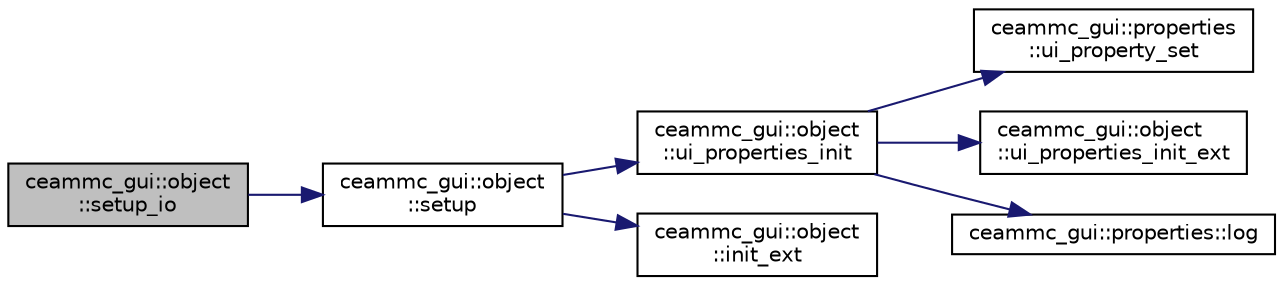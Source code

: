 digraph "ceammc_gui::object::setup_io"
{
  edge [fontname="Helvetica",fontsize="10",labelfontname="Helvetica",labelfontsize="10"];
  node [fontname="Helvetica",fontsize="10",shape=record];
  rankdir="LR";
  Node1 [label="ceammc_gui::object\l::setup_io",height=0.2,width=0.4,color="black", fillcolor="grey75", style="filled" fontcolor="black"];
  Node1 -> Node2 [color="midnightblue",fontsize="10",style="solid",fontname="Helvetica"];
  Node2 [label="ceammc_gui::object\l::setup",height=0.2,width=0.4,color="black", fillcolor="white", style="filled",URL="$classceammc__gui_1_1object.html#acc0300f5ede9ecd013337baddd6bb74e",tooltip="main setup routine  this methods creates new pd class with one inlet, creates new default ui box attr..."];
  Node2 -> Node3 [color="midnightblue",fontsize="10",style="solid",fontname="Helvetica"];
  Node3 [label="ceammc_gui::object\l::ui_properties_init",height=0.2,width=0.4,color="black", fillcolor="white", style="filled",URL="$classceammc__gui_1_1object.html#ae7a64dfcf60ab0789360b575edb4d7bb",tooltip="DEPRECATED Initialize default property values. "];
  Node3 -> Node4 [color="midnightblue",fontsize="10",style="solid",fontname="Helvetica"];
  Node4 [label="ceammc_gui::properties\l::ui_property_set",height=0.2,width=0.4,color="black", fillcolor="white", style="filled",URL="$classceammc__gui_1_1properties.html#a61180c37e7a052452e9ad819e91578e1"];
  Node3 -> Node5 [color="midnightblue",fontsize="10",style="solid",fontname="Helvetica"];
  Node5 [label="ceammc_gui::object\l::ui_properties_init_ext",height=0.2,width=0.4,color="black", fillcolor="white", style="filled",URL="$classceammc__gui_1_1object.html#a484b6777e6120a75bb442e38ca0e6ba7",tooltip="DEPRECATED &quot;extension&quot;: properties init routine (within class init) "];
  Node3 -> Node6 [color="midnightblue",fontsize="10",style="solid",fontname="Helvetica"];
  Node6 [label="ceammc_gui::properties::log",height=0.2,width=0.4,color="black", fillcolor="white", style="filled",URL="$classceammc__gui_1_1properties.html#a66c828972682b993a3cd16940b039905"];
  Node2 -> Node7 [color="midnightblue",fontsize="10",style="solid",fontname="Helvetica"];
  Node7 [label="ceammc_gui::object\l::init_ext",height=0.2,width=0.4,color="black", fillcolor="white", style="filled",URL="$classceammc__gui_1_1object.html#a9e50e8adcc0b2389e96a0c7c50457c93",tooltip="&quot;extension&quot;: class initialization "];
}
